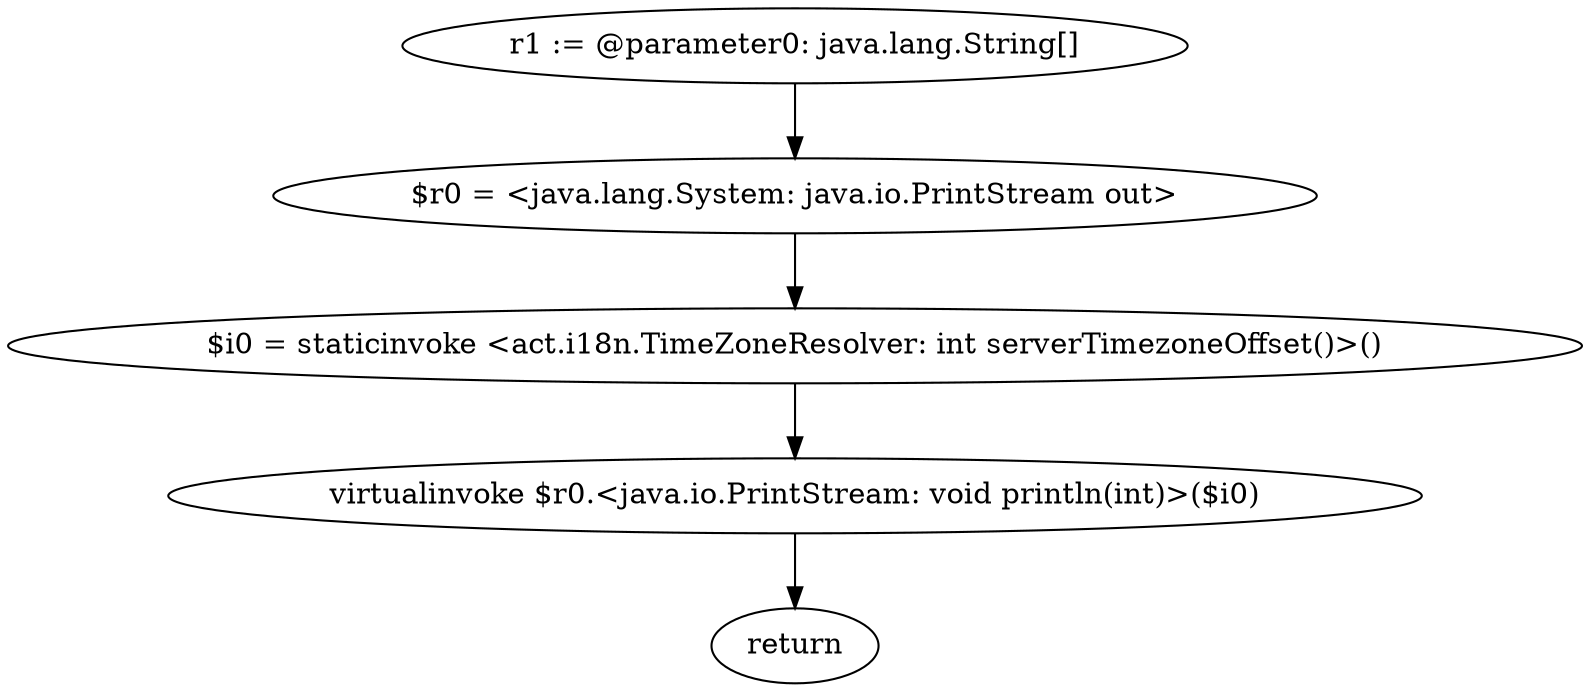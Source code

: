 digraph "unitGraph" {
    "r1 := @parameter0: java.lang.String[]"
    "$r0 = <java.lang.System: java.io.PrintStream out>"
    "$i0 = staticinvoke <act.i18n.TimeZoneResolver: int serverTimezoneOffset()>()"
    "virtualinvoke $r0.<java.io.PrintStream: void println(int)>($i0)"
    "return"
    "r1 := @parameter0: java.lang.String[]"->"$r0 = <java.lang.System: java.io.PrintStream out>";
    "$r0 = <java.lang.System: java.io.PrintStream out>"->"$i0 = staticinvoke <act.i18n.TimeZoneResolver: int serverTimezoneOffset()>()";
    "$i0 = staticinvoke <act.i18n.TimeZoneResolver: int serverTimezoneOffset()>()"->"virtualinvoke $r0.<java.io.PrintStream: void println(int)>($i0)";
    "virtualinvoke $r0.<java.io.PrintStream: void println(int)>($i0)"->"return";
}
